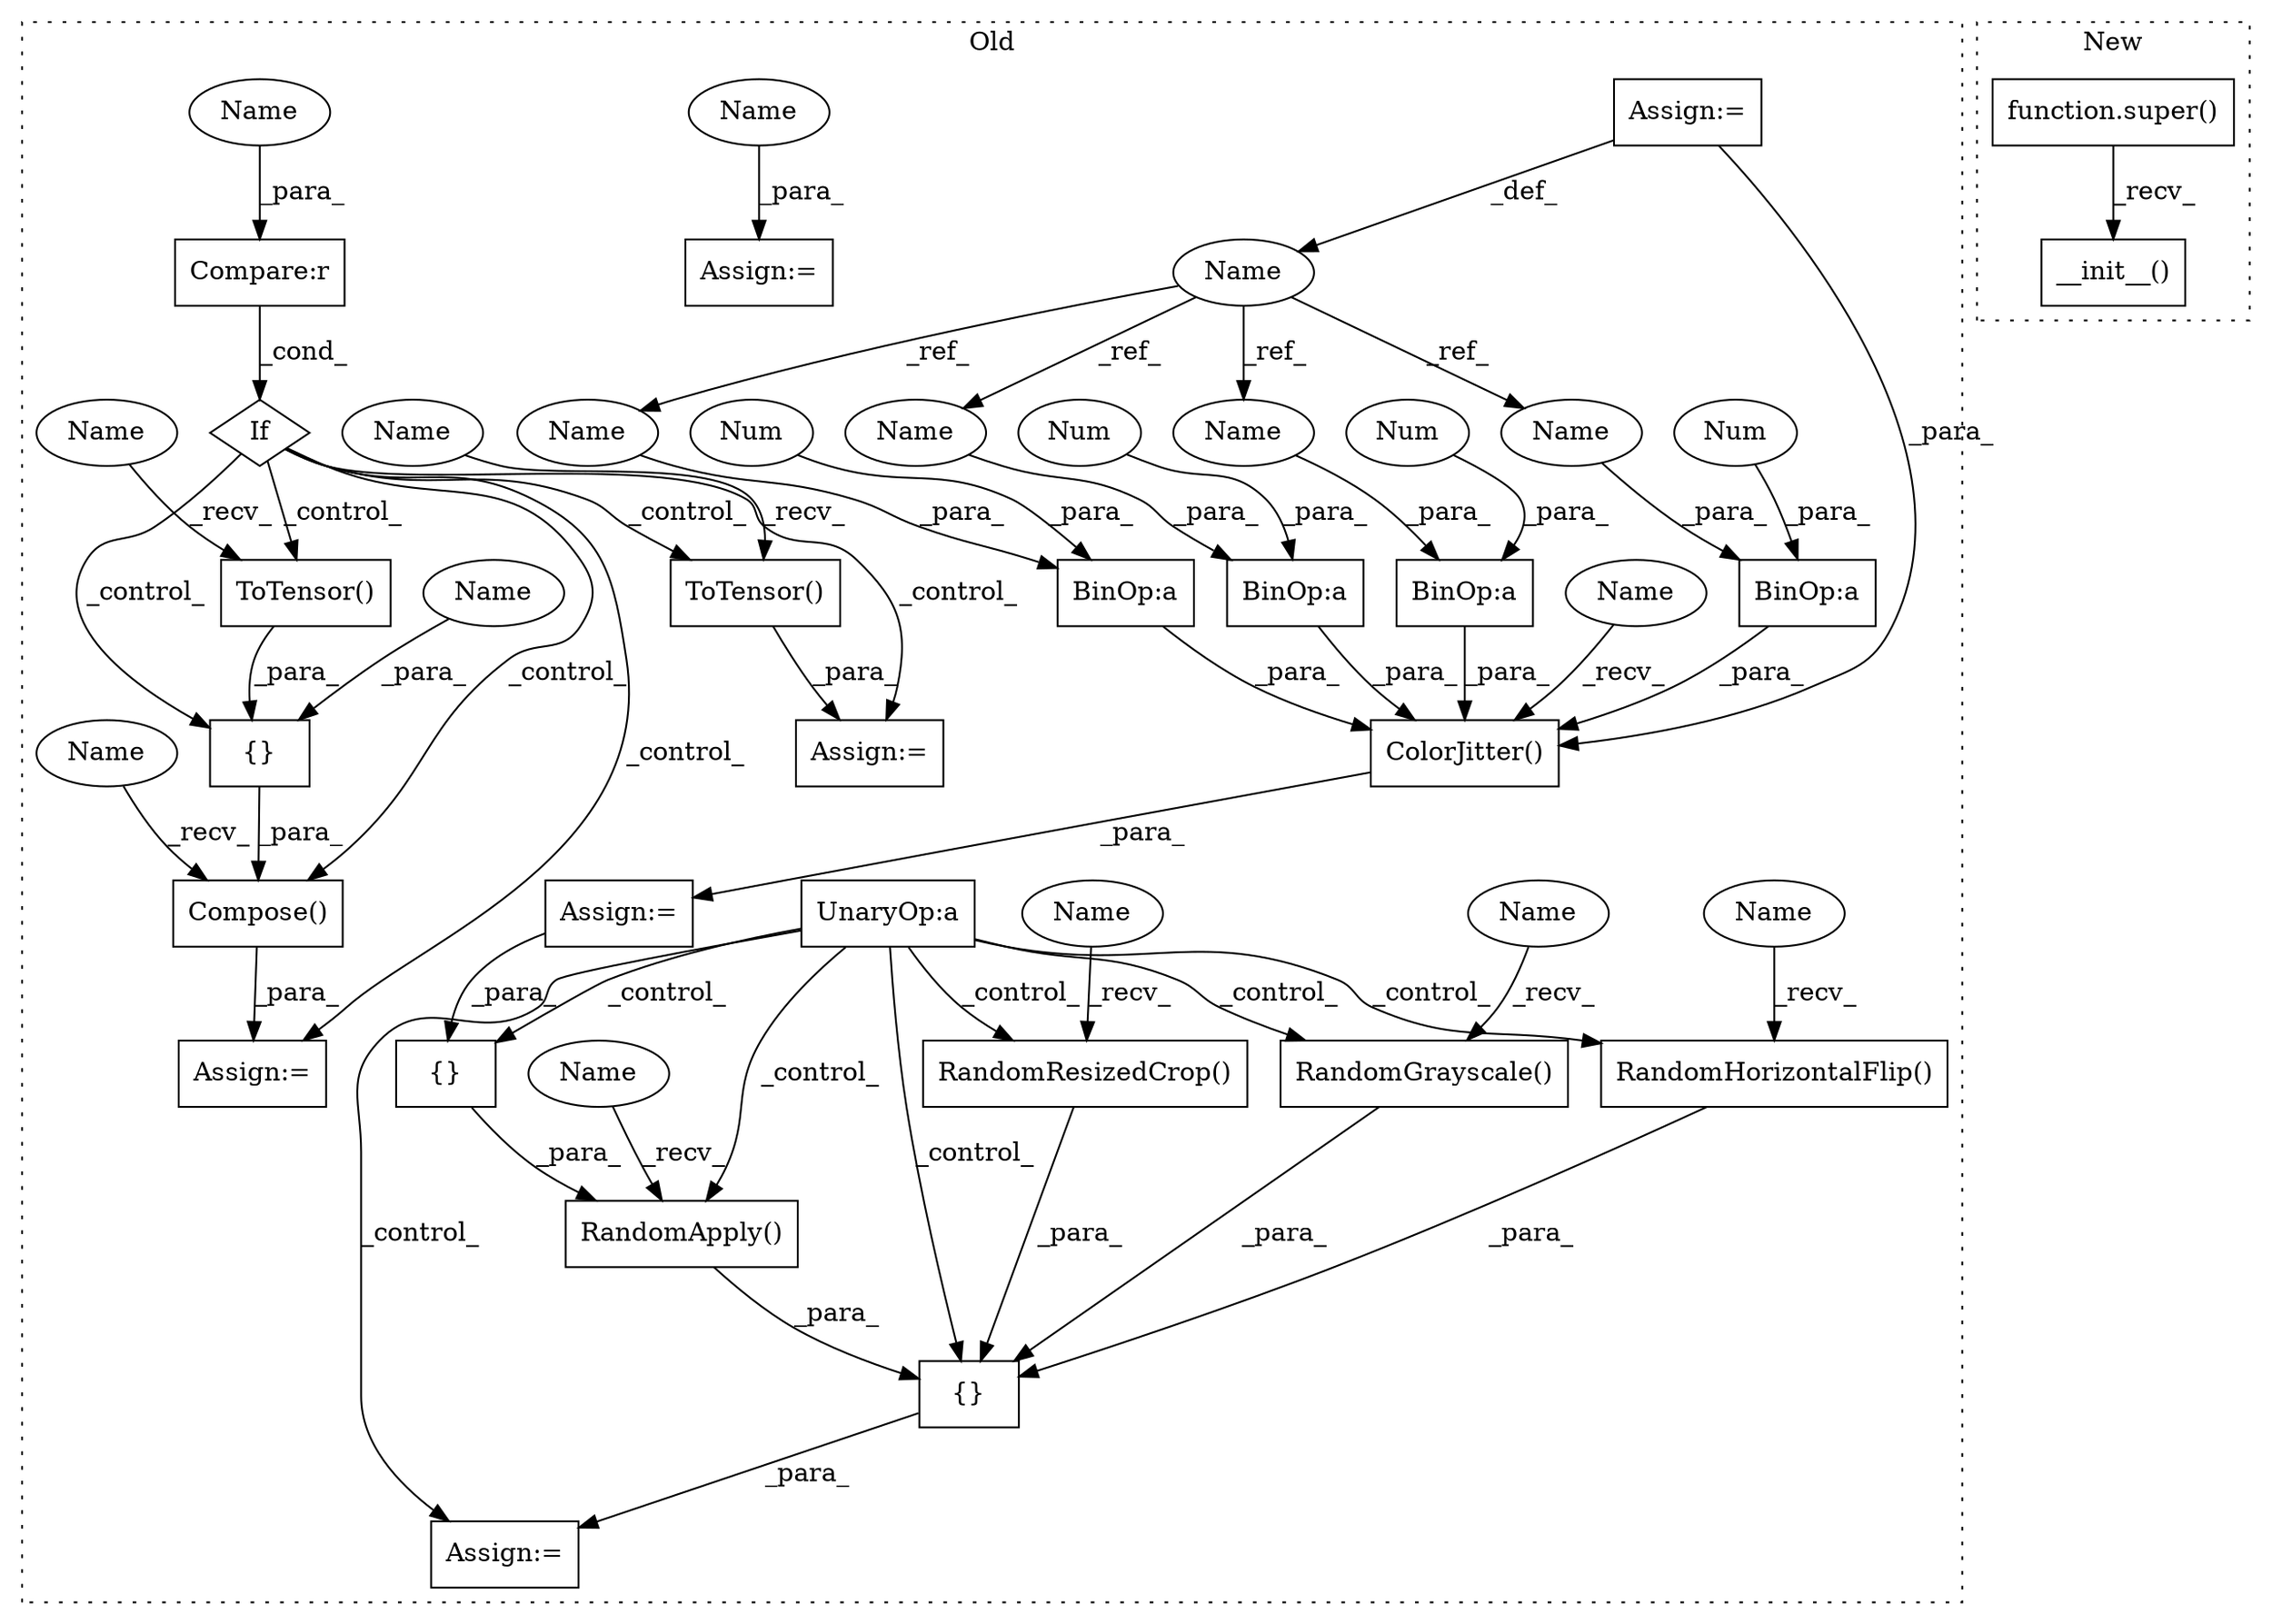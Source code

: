 digraph G {
subgraph cluster0 {
1 [label="RandomResizedCrop()" a="75" s="4757" l="52" shape="box"];
3 [label="ToTensor()" a="75" s="5350" l="21" shape="box"];
4 [label="Compose()" a="75" s="5330,5383" l="19,1" shape="box"];
5 [label="{}" a="59" s="5349,5382" l="1,0" shape="box"];
7 [label="Assign:=" a="68" s="5327" l="3" shape="box"];
8 [label="Assign:=" a="68" s="4736" l="3" shape="box"];
9 [label="If" a="96" s="5212" l="3" shape="diamond"];
10 [label="UnaryOp:a" a="61" s="4689" l="18" shape="box"];
11 [label="BinOp:a" a="82" s="4642" l="3" shape="box"];
12 [label="BinOp:a" a="82" s="4562" l="3" shape="box"];
13 [label="BinOp:a" a="82" s="4522" l="3" shape="box"];
14 [label="BinOp:a" a="82" s="4602" l="3" shape="box"];
15 [label="Compare:r" a="40" s="5215" l="17" shape="box"];
16 [label="{}" a="59" s="4906,4924" l="1,0" shape="box"];
17 [label="RandomApply()" a="75" s="4883,4925" l="23,8" shape="box"];
18 [label="{}" a="59" s="4739,4984" l="18,0" shape="box"];
19 [label="ColorJitter()" a="75" s="4483,4665" l="36,11" shape="box"];
20 [label="Name" a="87" s="4339" l="20" shape="ellipse"];
21 [label="RandomHorizontalFlip()" a="75" s="4827" l="38" shape="box"];
22 [label="RandomGrayscale()" a="75" s="4951" l="33" shape="box"];
23 [label="Num" a="76" s="4559" l="3" shape="ellipse"];
24 [label="Num" a="76" s="4519" l="3" shape="ellipse"];
25 [label="Num" a="76" s="4639" l="3" shape="ellipse"];
26 [label="Num" a="76" s="4599" l="3" shape="ellipse"];
27 [label="Assign:=" a="68" s="4441" l="3" shape="box"];
28 [label="Assign:=" a="68" s="4359" l="3" shape="box"];
29 [label="Assign:=" a="68" s="4480" l="3" shape="box"];
30 [label="Assign:=" a="68" s="5261" l="3" shape="box"];
31 [label="ToTensor()" a="75" s="5264" l="21" shape="box"];
32 [label="Name" a="87" s="4605" l="20" shape="ellipse"];
33 [label="Name" a="87" s="4565" l="20" shape="ellipse"];
34 [label="Name" a="87" s="4645" l="20" shape="ellipse"];
35 [label="Name" a="87" s="4525" l="20" shape="ellipse"];
36 [label="Name" a="87" s="4444" l="9" shape="ellipse"];
37 [label="Name" a="87" s="5215" l="9" shape="ellipse"];
38 [label="Name" a="87" s="5373" l="9" shape="ellipse"];
39 [label="Name" a="87" s="4483" l="10" shape="ellipse"];
40 [label="Name" a="87" s="4757" l="10" shape="ellipse"];
41 [label="Name" a="87" s="4951" l="10" shape="ellipse"];
42 [label="Name" a="87" s="5264" l="10" shape="ellipse"];
43 [label="Name" a="87" s="4827" l="10" shape="ellipse"];
44 [label="Name" a="87" s="4883" l="10" shape="ellipse"];
45 [label="Name" a="87" s="5350" l="10" shape="ellipse"];
46 [label="Name" a="87" s="5330" l="10" shape="ellipse"];
label = "Old";
style="dotted";
}
subgraph cluster1 {
2 [label="__init__()" a="75" s="4809" l="139" shape="box"];
6 [label="function.super()" a="75" s="4809" l="7" shape="box"];
label = "New";
style="dotted";
}
1 -> 18 [label="_para_"];
3 -> 5 [label="_para_"];
4 -> 7 [label="_para_"];
5 -> 4 [label="_para_"];
6 -> 2 [label="_recv_"];
9 -> 5 [label="_control_"];
9 -> 7 [label="_control_"];
9 -> 31 [label="_control_"];
9 -> 4 [label="_control_"];
9 -> 3 [label="_control_"];
9 -> 30 [label="_control_"];
10 -> 18 [label="_control_"];
10 -> 8 [label="_control_"];
10 -> 17 [label="_control_"];
10 -> 16 [label="_control_"];
10 -> 21 [label="_control_"];
10 -> 1 [label="_control_"];
10 -> 22 [label="_control_"];
11 -> 19 [label="_para_"];
12 -> 19 [label="_para_"];
13 -> 19 [label="_para_"];
14 -> 19 [label="_para_"];
15 -> 9 [label="_cond_"];
16 -> 17 [label="_para_"];
17 -> 18 [label="_para_"];
18 -> 8 [label="_para_"];
19 -> 29 [label="_para_"];
20 -> 33 [label="_ref_"];
20 -> 32 [label="_ref_"];
20 -> 34 [label="_ref_"];
20 -> 35 [label="_ref_"];
21 -> 18 [label="_para_"];
22 -> 18 [label="_para_"];
23 -> 12 [label="_para_"];
24 -> 13 [label="_para_"];
25 -> 11 [label="_para_"];
26 -> 14 [label="_para_"];
28 -> 19 [label="_para_"];
28 -> 20 [label="_def_"];
29 -> 16 [label="_para_"];
31 -> 30 [label="_para_"];
32 -> 14 [label="_para_"];
33 -> 12 [label="_para_"];
34 -> 11 [label="_para_"];
35 -> 13 [label="_para_"];
36 -> 27 [label="_para_"];
37 -> 15 [label="_para_"];
38 -> 5 [label="_para_"];
39 -> 19 [label="_recv_"];
40 -> 1 [label="_recv_"];
41 -> 22 [label="_recv_"];
42 -> 31 [label="_recv_"];
43 -> 21 [label="_recv_"];
44 -> 17 [label="_recv_"];
45 -> 3 [label="_recv_"];
46 -> 4 [label="_recv_"];
}